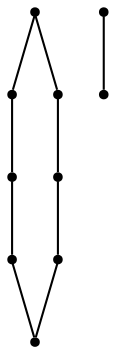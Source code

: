 graph {
  node [shape=point,comment="{\"directed\":false,\"doi\":\"10.1007/978-3-642-25878-7_35\",\"figure\":\"7 (1)\"}"]

  v0 [pos="1647.864320084129,831.9076844387387"]
  v1 [pos="1647.864320084129,875.8439637726467"]
  v2 [pos="1559.9376146794853,787.9757291161814"]
  v3 [pos="1603.9030671984833,787.9757291161814"]
  v4 [pos="1603.9030671984833,656.1673998216748"]
  v5 [pos="1559.9376146794853,656.167399821675"]
  v6 [pos="1515.9721621604876,700.1034248019741"]
  v7 [pos="1515.9721621604876,744.0397041358822"]
  v8 [pos="1603.9030671984833,919.7799887529459"]
  v9 [pos="1559.9376146794853,919.7799887529459"]

  v0 -- v4 [id="-1",pos="1647.864320084129,831.9076844387387 1647.8684242712689,656.167399821675 1647.8684242712689,656.167399821675 1647.8684242712689,656.167399821675 1603.9030671984833,656.1673998216748 1603.9030671984833,656.1673998216748 1603.9030671984833,656.1673998216748"]
  v9 -- v7 [id="-2",pos="1559.9376146794853,919.7799887529459 1515.972066714275,919.7802431065547 1515.972066714275,919.7802431065547 1515.972066714275,919.7802431065547 1515.9721621604876,744.0397041358822 1515.9721621604876,744.0397041358822 1515.9721621604876,744.0397041358822"]
  v8 -- v1 [id="-3",pos="1603.9030671984833,919.7799887529459 1647.8684242712689,919.7802431065547 1647.8684242712689,919.7802431065547 1647.8684242712689,919.7802431065547 1647.864320084129,875.8439637726467 1647.864320084129,875.8439637726467 1647.864320084129,875.8439637726467"]
  v7 -- v6 [id="-4",pos="1515.9721621604876,744.0397041358822 1515.9721621604876,700.1034248019741 1515.9721621604876,700.1034248019741 1515.9721621604876,700.1034248019741"]
  v9 -- v8 [id="-6",pos="1559.9376146794853,919.7799887529459 1603.9030671984833,919.7799887529459 1603.9030671984833,919.7799887529459 1603.9030671984833,919.7799887529459"]
  v6 -- v5 [id="-9",pos="1515.9721621604876,700.1034248019741 1515.972066714275,656.167399821675 1515.972066714275,656.167399821675 1515.972066714275,656.167399821675 1559.9376146794853,656.167399821675 1559.9376146794853,656.167399821675 1559.9376146794853,656.167399821675"]
  v5 -- v4 [id="-14",pos="1559.9376146794853,656.167399821675 1603.9030671984833,656.1673998216748 1603.9030671984833,656.1673998216748 1603.9030671984833,656.1673998216748"]
  v2 -- v3 [id="-19",pos="1559.9376146794853,787.9757291161814 1603.9030671984833,787.9757291161814 1603.9030671984833,787.9757291161814 1603.9030671984833,787.9757291161814"]
  v1 -- v0 [id="-21",pos="1647.864320084129,875.8439637726467 1647.864320084129,831.9076844387387 1647.864320084129,831.9076844387387 1647.864320084129,831.9076844387387"]
}